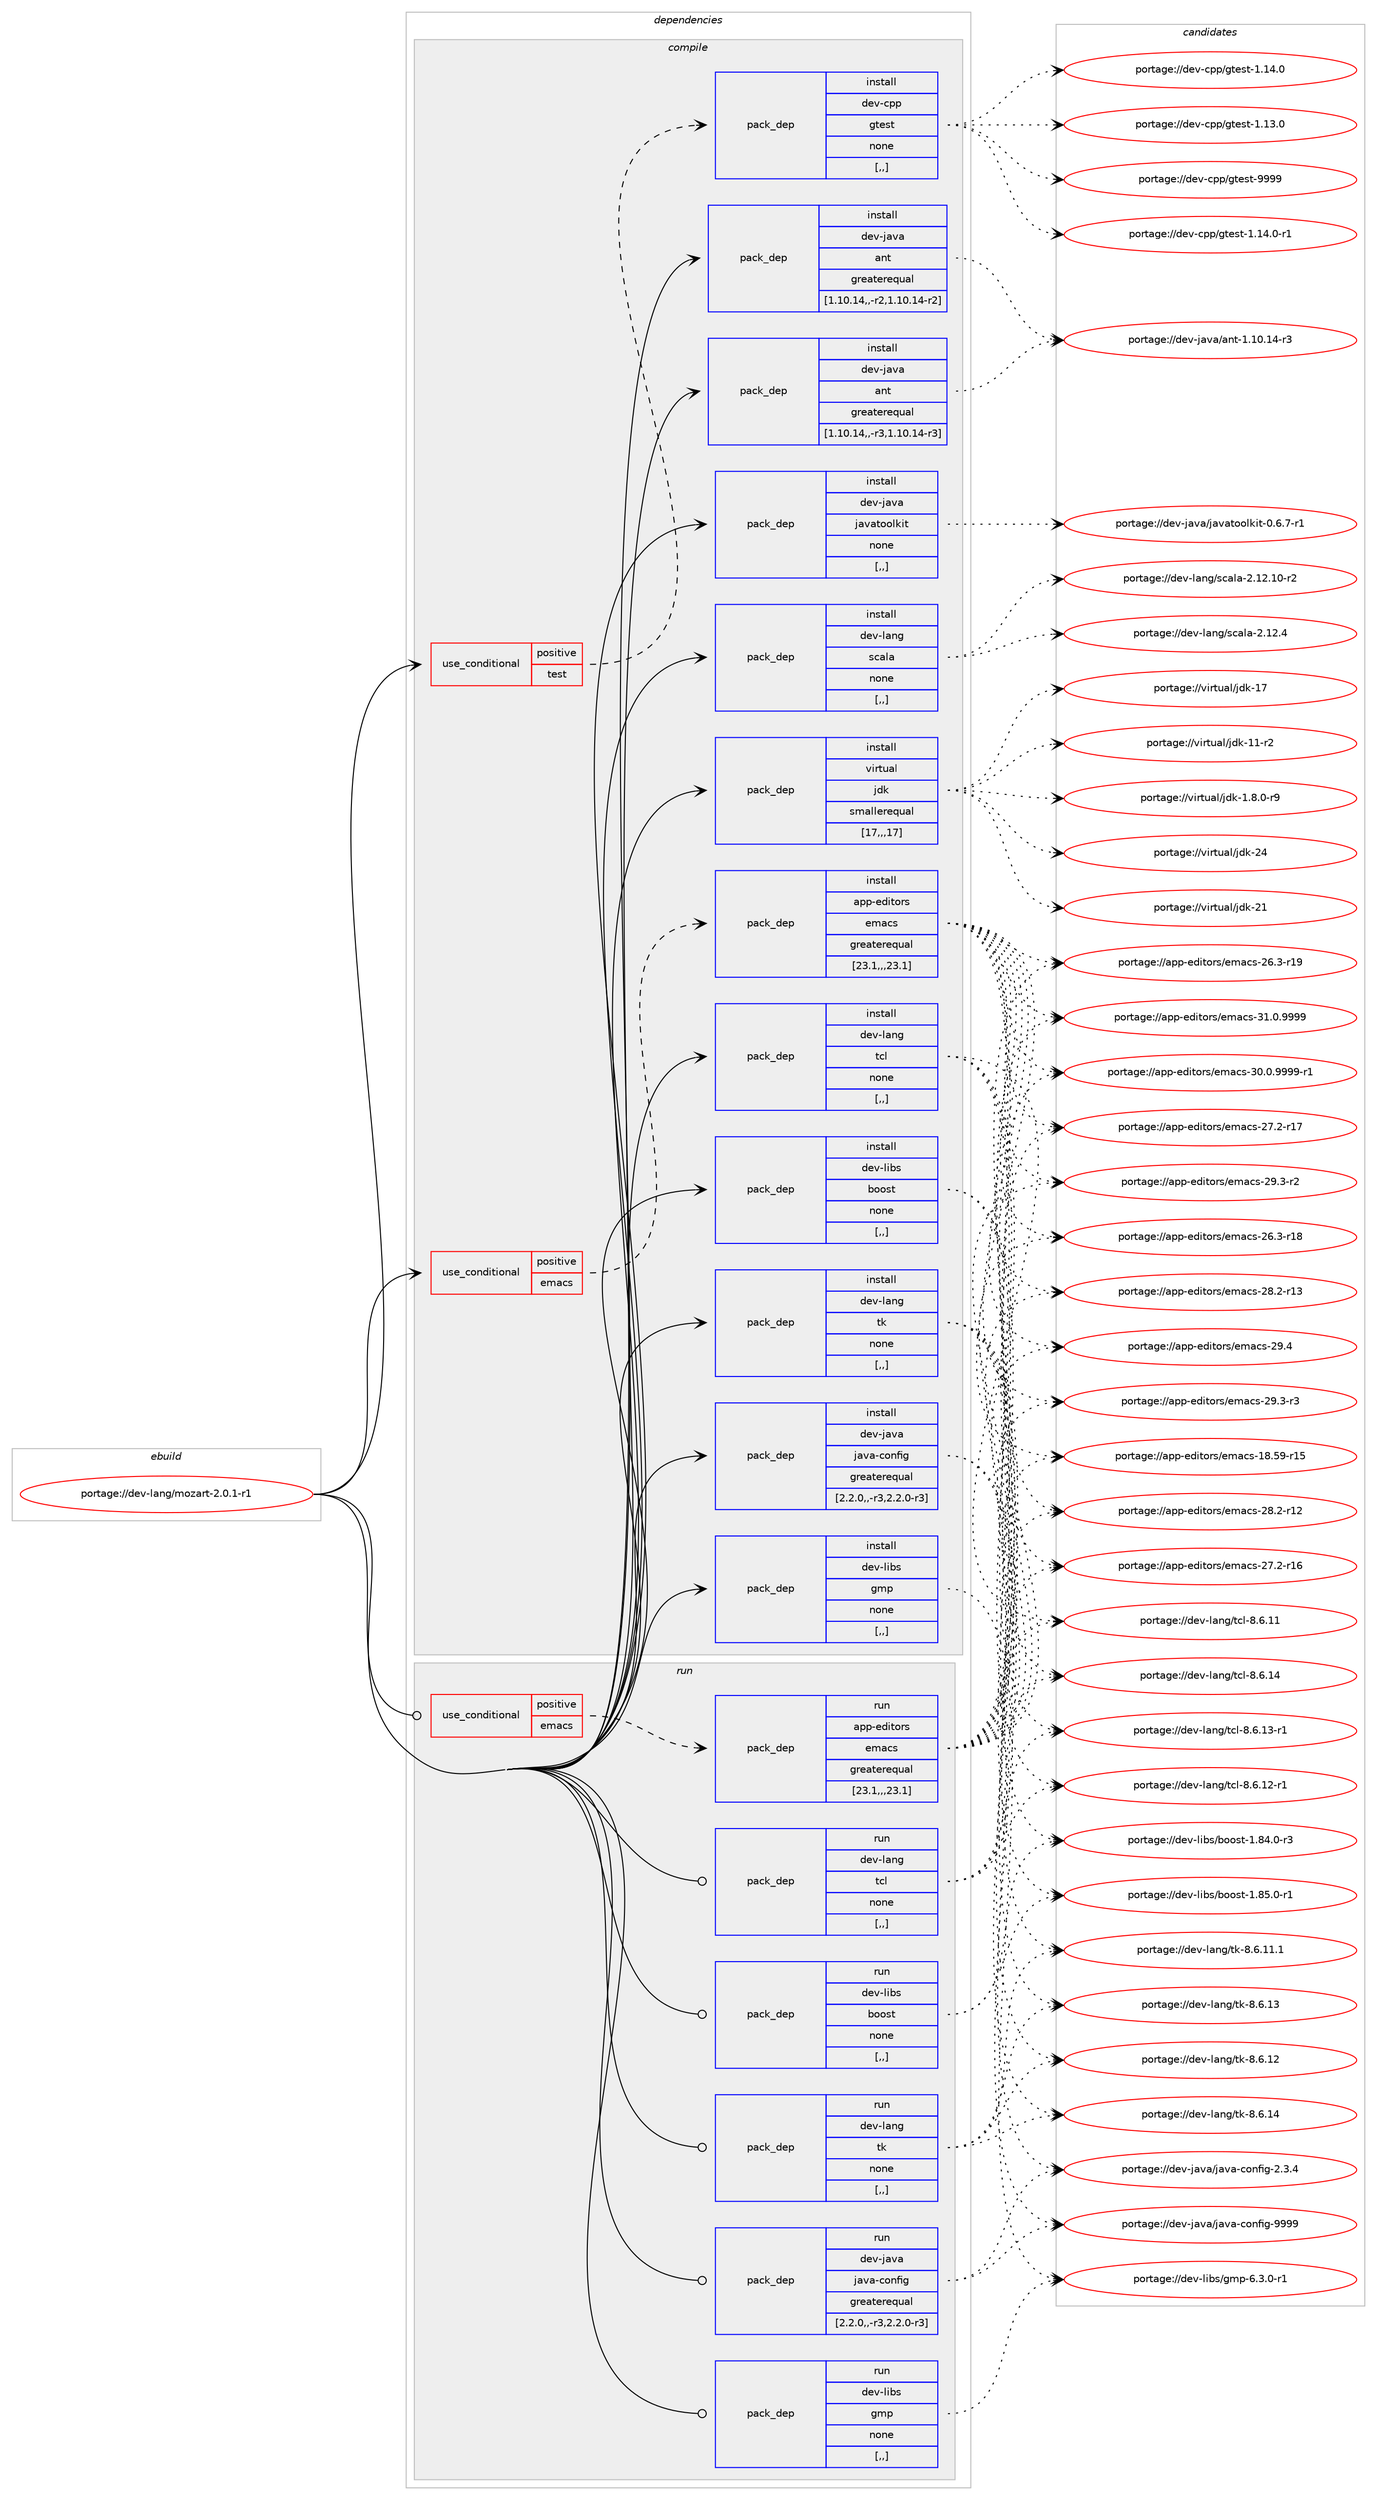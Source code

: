 digraph prolog {

# *************
# Graph options
# *************

newrank=true;
concentrate=true;
compound=true;
graph [rankdir=LR,fontname=Helvetica,fontsize=10,ranksep=1.5];#, ranksep=2.5, nodesep=0.2];
edge  [arrowhead=vee];
node  [fontname=Helvetica,fontsize=10];

# **********
# The ebuild
# **********

subgraph cluster_leftcol {
color=gray;
label=<<i>ebuild</i>>;
id [label="portage://dev-lang/mozart-2.0.1-r1", color=red, width=4, href="../dev-lang/mozart-2.0.1-r1.svg"];
}

# ****************
# The dependencies
# ****************

subgraph cluster_midcol {
color=gray;
label=<<i>dependencies</i>>;
subgraph cluster_compile {
fillcolor="#eeeeee";
style=filled;
label=<<i>compile</i>>;
subgraph cond23141 {
dependency100065 [label=<<TABLE BORDER="0" CELLBORDER="1" CELLSPACING="0" CELLPADDING="4"><TR><TD ROWSPAN="3" CELLPADDING="10">use_conditional</TD></TR><TR><TD>positive</TD></TR><TR><TD>emacs</TD></TR></TABLE>>, shape=none, color=red];
subgraph pack75853 {
dependency100066 [label=<<TABLE BORDER="0" CELLBORDER="1" CELLSPACING="0" CELLPADDING="4" WIDTH="220"><TR><TD ROWSPAN="6" CELLPADDING="30">pack_dep</TD></TR><TR><TD WIDTH="110">install</TD></TR><TR><TD>app-editors</TD></TR><TR><TD>emacs</TD></TR><TR><TD>greaterequal</TD></TR><TR><TD>[23.1,,,23.1]</TD></TR></TABLE>>, shape=none, color=blue];
}
dependency100065:e -> dependency100066:w [weight=20,style="dashed",arrowhead="vee"];
}
id:e -> dependency100065:w [weight=20,style="solid",arrowhead="vee"];
subgraph cond23142 {
dependency100067 [label=<<TABLE BORDER="0" CELLBORDER="1" CELLSPACING="0" CELLPADDING="4"><TR><TD ROWSPAN="3" CELLPADDING="10">use_conditional</TD></TR><TR><TD>positive</TD></TR><TR><TD>test</TD></TR></TABLE>>, shape=none, color=red];
subgraph pack75854 {
dependency100068 [label=<<TABLE BORDER="0" CELLBORDER="1" CELLSPACING="0" CELLPADDING="4" WIDTH="220"><TR><TD ROWSPAN="6" CELLPADDING="30">pack_dep</TD></TR><TR><TD WIDTH="110">install</TD></TR><TR><TD>dev-cpp</TD></TR><TR><TD>gtest</TD></TR><TR><TD>none</TD></TR><TR><TD>[,,]</TD></TR></TABLE>>, shape=none, color=blue];
}
dependency100067:e -> dependency100068:w [weight=20,style="dashed",arrowhead="vee"];
}
id:e -> dependency100067:w [weight=20,style="solid",arrowhead="vee"];
subgraph pack75855 {
dependency100069 [label=<<TABLE BORDER="0" CELLBORDER="1" CELLSPACING="0" CELLPADDING="4" WIDTH="220"><TR><TD ROWSPAN="6" CELLPADDING="30">pack_dep</TD></TR><TR><TD WIDTH="110">install</TD></TR><TR><TD>dev-java</TD></TR><TR><TD>ant</TD></TR><TR><TD>greaterequal</TD></TR><TR><TD>[1.10.14,,-r2,1.10.14-r2]</TD></TR></TABLE>>, shape=none, color=blue];
}
id:e -> dependency100069:w [weight=20,style="solid",arrowhead="vee"];
subgraph pack75856 {
dependency100070 [label=<<TABLE BORDER="0" CELLBORDER="1" CELLSPACING="0" CELLPADDING="4" WIDTH="220"><TR><TD ROWSPAN="6" CELLPADDING="30">pack_dep</TD></TR><TR><TD WIDTH="110">install</TD></TR><TR><TD>dev-java</TD></TR><TR><TD>ant</TD></TR><TR><TD>greaterequal</TD></TR><TR><TD>[1.10.14,,-r3,1.10.14-r3]</TD></TR></TABLE>>, shape=none, color=blue];
}
id:e -> dependency100070:w [weight=20,style="solid",arrowhead="vee"];
subgraph pack75857 {
dependency100071 [label=<<TABLE BORDER="0" CELLBORDER="1" CELLSPACING="0" CELLPADDING="4" WIDTH="220"><TR><TD ROWSPAN="6" CELLPADDING="30">pack_dep</TD></TR><TR><TD WIDTH="110">install</TD></TR><TR><TD>dev-java</TD></TR><TR><TD>java-config</TD></TR><TR><TD>greaterequal</TD></TR><TR><TD>[2.2.0,,-r3,2.2.0-r3]</TD></TR></TABLE>>, shape=none, color=blue];
}
id:e -> dependency100071:w [weight=20,style="solid",arrowhead="vee"];
subgraph pack75858 {
dependency100072 [label=<<TABLE BORDER="0" CELLBORDER="1" CELLSPACING="0" CELLPADDING="4" WIDTH="220"><TR><TD ROWSPAN="6" CELLPADDING="30">pack_dep</TD></TR><TR><TD WIDTH="110">install</TD></TR><TR><TD>dev-java</TD></TR><TR><TD>javatoolkit</TD></TR><TR><TD>none</TD></TR><TR><TD>[,,]</TD></TR></TABLE>>, shape=none, color=blue];
}
id:e -> dependency100072:w [weight=20,style="solid",arrowhead="vee"];
subgraph pack75859 {
dependency100073 [label=<<TABLE BORDER="0" CELLBORDER="1" CELLSPACING="0" CELLPADDING="4" WIDTH="220"><TR><TD ROWSPAN="6" CELLPADDING="30">pack_dep</TD></TR><TR><TD WIDTH="110">install</TD></TR><TR><TD>dev-lang</TD></TR><TR><TD>scala</TD></TR><TR><TD>none</TD></TR><TR><TD>[,,]</TD></TR></TABLE>>, shape=none, color=blue];
}
id:e -> dependency100073:w [weight=20,style="solid",arrowhead="vee"];
subgraph pack75860 {
dependency100074 [label=<<TABLE BORDER="0" CELLBORDER="1" CELLSPACING="0" CELLPADDING="4" WIDTH="220"><TR><TD ROWSPAN="6" CELLPADDING="30">pack_dep</TD></TR><TR><TD WIDTH="110">install</TD></TR><TR><TD>dev-lang</TD></TR><TR><TD>tcl</TD></TR><TR><TD>none</TD></TR><TR><TD>[,,]</TD></TR></TABLE>>, shape=none, color=blue];
}
id:e -> dependency100074:w [weight=20,style="solid",arrowhead="vee"];
subgraph pack75861 {
dependency100075 [label=<<TABLE BORDER="0" CELLBORDER="1" CELLSPACING="0" CELLPADDING="4" WIDTH="220"><TR><TD ROWSPAN="6" CELLPADDING="30">pack_dep</TD></TR><TR><TD WIDTH="110">install</TD></TR><TR><TD>dev-lang</TD></TR><TR><TD>tk</TD></TR><TR><TD>none</TD></TR><TR><TD>[,,]</TD></TR></TABLE>>, shape=none, color=blue];
}
id:e -> dependency100075:w [weight=20,style="solid",arrowhead="vee"];
subgraph pack75862 {
dependency100076 [label=<<TABLE BORDER="0" CELLBORDER="1" CELLSPACING="0" CELLPADDING="4" WIDTH="220"><TR><TD ROWSPAN="6" CELLPADDING="30">pack_dep</TD></TR><TR><TD WIDTH="110">install</TD></TR><TR><TD>dev-libs</TD></TR><TR><TD>boost</TD></TR><TR><TD>none</TD></TR><TR><TD>[,,]</TD></TR></TABLE>>, shape=none, color=blue];
}
id:e -> dependency100076:w [weight=20,style="solid",arrowhead="vee"];
subgraph pack75863 {
dependency100077 [label=<<TABLE BORDER="0" CELLBORDER="1" CELLSPACING="0" CELLPADDING="4" WIDTH="220"><TR><TD ROWSPAN="6" CELLPADDING="30">pack_dep</TD></TR><TR><TD WIDTH="110">install</TD></TR><TR><TD>dev-libs</TD></TR><TR><TD>gmp</TD></TR><TR><TD>none</TD></TR><TR><TD>[,,]</TD></TR></TABLE>>, shape=none, color=blue];
}
id:e -> dependency100077:w [weight=20,style="solid",arrowhead="vee"];
subgraph pack75864 {
dependency100078 [label=<<TABLE BORDER="0" CELLBORDER="1" CELLSPACING="0" CELLPADDING="4" WIDTH="220"><TR><TD ROWSPAN="6" CELLPADDING="30">pack_dep</TD></TR><TR><TD WIDTH="110">install</TD></TR><TR><TD>virtual</TD></TR><TR><TD>jdk</TD></TR><TR><TD>smallerequal</TD></TR><TR><TD>[17,,,17]</TD></TR></TABLE>>, shape=none, color=blue];
}
id:e -> dependency100078:w [weight=20,style="solid",arrowhead="vee"];
}
subgraph cluster_compileandrun {
fillcolor="#eeeeee";
style=filled;
label=<<i>compile and run</i>>;
}
subgraph cluster_run {
fillcolor="#eeeeee";
style=filled;
label=<<i>run</i>>;
subgraph cond23143 {
dependency100079 [label=<<TABLE BORDER="0" CELLBORDER="1" CELLSPACING="0" CELLPADDING="4"><TR><TD ROWSPAN="3" CELLPADDING="10">use_conditional</TD></TR><TR><TD>positive</TD></TR><TR><TD>emacs</TD></TR></TABLE>>, shape=none, color=red];
subgraph pack75865 {
dependency100080 [label=<<TABLE BORDER="0" CELLBORDER="1" CELLSPACING="0" CELLPADDING="4" WIDTH="220"><TR><TD ROWSPAN="6" CELLPADDING="30">pack_dep</TD></TR><TR><TD WIDTH="110">run</TD></TR><TR><TD>app-editors</TD></TR><TR><TD>emacs</TD></TR><TR><TD>greaterequal</TD></TR><TR><TD>[23.1,,,23.1]</TD></TR></TABLE>>, shape=none, color=blue];
}
dependency100079:e -> dependency100080:w [weight=20,style="dashed",arrowhead="vee"];
}
id:e -> dependency100079:w [weight=20,style="solid",arrowhead="odot"];
subgraph pack75866 {
dependency100081 [label=<<TABLE BORDER="0" CELLBORDER="1" CELLSPACING="0" CELLPADDING="4" WIDTH="220"><TR><TD ROWSPAN="6" CELLPADDING="30">pack_dep</TD></TR><TR><TD WIDTH="110">run</TD></TR><TR><TD>dev-java</TD></TR><TR><TD>java-config</TD></TR><TR><TD>greaterequal</TD></TR><TR><TD>[2.2.0,,-r3,2.2.0-r3]</TD></TR></TABLE>>, shape=none, color=blue];
}
id:e -> dependency100081:w [weight=20,style="solid",arrowhead="odot"];
subgraph pack75867 {
dependency100082 [label=<<TABLE BORDER="0" CELLBORDER="1" CELLSPACING="0" CELLPADDING="4" WIDTH="220"><TR><TD ROWSPAN="6" CELLPADDING="30">pack_dep</TD></TR><TR><TD WIDTH="110">run</TD></TR><TR><TD>dev-lang</TD></TR><TR><TD>tcl</TD></TR><TR><TD>none</TD></TR><TR><TD>[,,]</TD></TR></TABLE>>, shape=none, color=blue];
}
id:e -> dependency100082:w [weight=20,style="solid",arrowhead="odot"];
subgraph pack75868 {
dependency100083 [label=<<TABLE BORDER="0" CELLBORDER="1" CELLSPACING="0" CELLPADDING="4" WIDTH="220"><TR><TD ROWSPAN="6" CELLPADDING="30">pack_dep</TD></TR><TR><TD WIDTH="110">run</TD></TR><TR><TD>dev-lang</TD></TR><TR><TD>tk</TD></TR><TR><TD>none</TD></TR><TR><TD>[,,]</TD></TR></TABLE>>, shape=none, color=blue];
}
id:e -> dependency100083:w [weight=20,style="solid",arrowhead="odot"];
subgraph pack75869 {
dependency100084 [label=<<TABLE BORDER="0" CELLBORDER="1" CELLSPACING="0" CELLPADDING="4" WIDTH="220"><TR><TD ROWSPAN="6" CELLPADDING="30">pack_dep</TD></TR><TR><TD WIDTH="110">run</TD></TR><TR><TD>dev-libs</TD></TR><TR><TD>boost</TD></TR><TR><TD>none</TD></TR><TR><TD>[,,]</TD></TR></TABLE>>, shape=none, color=blue];
}
id:e -> dependency100084:w [weight=20,style="solid",arrowhead="odot"];
subgraph pack75870 {
dependency100085 [label=<<TABLE BORDER="0" CELLBORDER="1" CELLSPACING="0" CELLPADDING="4" WIDTH="220"><TR><TD ROWSPAN="6" CELLPADDING="30">pack_dep</TD></TR><TR><TD WIDTH="110">run</TD></TR><TR><TD>dev-libs</TD></TR><TR><TD>gmp</TD></TR><TR><TD>none</TD></TR><TR><TD>[,,]</TD></TR></TABLE>>, shape=none, color=blue];
}
id:e -> dependency100085:w [weight=20,style="solid",arrowhead="odot"];
}
}

# **************
# The candidates
# **************

subgraph cluster_choices {
rank=same;
color=gray;
label=<<i>candidates</i>>;

subgraph choice75853 {
color=black;
nodesep=1;
choice971121124510110010511611111411547101109979911545514946484657575757 [label="portage://app-editors/emacs-31.0.9999", color=red, width=4,href="../app-editors/emacs-31.0.9999.svg"];
choice9711211245101100105116111114115471011099799115455148464846575757574511449 [label="portage://app-editors/emacs-30.0.9999-r1", color=red, width=4,href="../app-editors/emacs-30.0.9999-r1.svg"];
choice97112112451011001051161111141154710110997991154550574652 [label="portage://app-editors/emacs-29.4", color=red, width=4,href="../app-editors/emacs-29.4.svg"];
choice971121124510110010511611111411547101109979911545505746514511451 [label="portage://app-editors/emacs-29.3-r3", color=red, width=4,href="../app-editors/emacs-29.3-r3.svg"];
choice971121124510110010511611111411547101109979911545505746514511450 [label="portage://app-editors/emacs-29.3-r2", color=red, width=4,href="../app-editors/emacs-29.3-r2.svg"];
choice97112112451011001051161111141154710110997991154550564650451144951 [label="portage://app-editors/emacs-28.2-r13", color=red, width=4,href="../app-editors/emacs-28.2-r13.svg"];
choice97112112451011001051161111141154710110997991154550564650451144950 [label="portage://app-editors/emacs-28.2-r12", color=red, width=4,href="../app-editors/emacs-28.2-r12.svg"];
choice97112112451011001051161111141154710110997991154550554650451144955 [label="portage://app-editors/emacs-27.2-r17", color=red, width=4,href="../app-editors/emacs-27.2-r17.svg"];
choice97112112451011001051161111141154710110997991154550554650451144954 [label="portage://app-editors/emacs-27.2-r16", color=red, width=4,href="../app-editors/emacs-27.2-r16.svg"];
choice97112112451011001051161111141154710110997991154550544651451144957 [label="portage://app-editors/emacs-26.3-r19", color=red, width=4,href="../app-editors/emacs-26.3-r19.svg"];
choice97112112451011001051161111141154710110997991154550544651451144956 [label="portage://app-editors/emacs-26.3-r18", color=red, width=4,href="../app-editors/emacs-26.3-r18.svg"];
choice9711211245101100105116111114115471011099799115454956465357451144953 [label="portage://app-editors/emacs-18.59-r15", color=red, width=4,href="../app-editors/emacs-18.59-r15.svg"];
dependency100066:e -> choice971121124510110010511611111411547101109979911545514946484657575757:w [style=dotted,weight="100"];
dependency100066:e -> choice9711211245101100105116111114115471011099799115455148464846575757574511449:w [style=dotted,weight="100"];
dependency100066:e -> choice97112112451011001051161111141154710110997991154550574652:w [style=dotted,weight="100"];
dependency100066:e -> choice971121124510110010511611111411547101109979911545505746514511451:w [style=dotted,weight="100"];
dependency100066:e -> choice971121124510110010511611111411547101109979911545505746514511450:w [style=dotted,weight="100"];
dependency100066:e -> choice97112112451011001051161111141154710110997991154550564650451144951:w [style=dotted,weight="100"];
dependency100066:e -> choice97112112451011001051161111141154710110997991154550564650451144950:w [style=dotted,weight="100"];
dependency100066:e -> choice97112112451011001051161111141154710110997991154550554650451144955:w [style=dotted,weight="100"];
dependency100066:e -> choice97112112451011001051161111141154710110997991154550554650451144954:w [style=dotted,weight="100"];
dependency100066:e -> choice97112112451011001051161111141154710110997991154550544651451144957:w [style=dotted,weight="100"];
dependency100066:e -> choice97112112451011001051161111141154710110997991154550544651451144956:w [style=dotted,weight="100"];
dependency100066:e -> choice9711211245101100105116111114115471011099799115454956465357451144953:w [style=dotted,weight="100"];
}
subgraph choice75854 {
color=black;
nodesep=1;
choice1001011184599112112471031161011151164557575757 [label="portage://dev-cpp/gtest-9999", color=red, width=4,href="../dev-cpp/gtest-9999.svg"];
choice100101118459911211247103116101115116454946495246484511449 [label="portage://dev-cpp/gtest-1.14.0-r1", color=red, width=4,href="../dev-cpp/gtest-1.14.0-r1.svg"];
choice10010111845991121124710311610111511645494649524648 [label="portage://dev-cpp/gtest-1.14.0", color=red, width=4,href="../dev-cpp/gtest-1.14.0.svg"];
choice10010111845991121124710311610111511645494649514648 [label="portage://dev-cpp/gtest-1.13.0", color=red, width=4,href="../dev-cpp/gtest-1.13.0.svg"];
dependency100068:e -> choice1001011184599112112471031161011151164557575757:w [style=dotted,weight="100"];
dependency100068:e -> choice100101118459911211247103116101115116454946495246484511449:w [style=dotted,weight="100"];
dependency100068:e -> choice10010111845991121124710311610111511645494649524648:w [style=dotted,weight="100"];
dependency100068:e -> choice10010111845991121124710311610111511645494649514648:w [style=dotted,weight="100"];
}
subgraph choice75855 {
color=black;
nodesep=1;
choice100101118451069711897479711011645494649484649524511451 [label="portage://dev-java/ant-1.10.14-r3", color=red, width=4,href="../dev-java/ant-1.10.14-r3.svg"];
dependency100069:e -> choice100101118451069711897479711011645494649484649524511451:w [style=dotted,weight="100"];
}
subgraph choice75856 {
color=black;
nodesep=1;
choice100101118451069711897479711011645494649484649524511451 [label="portage://dev-java/ant-1.10.14-r3", color=red, width=4,href="../dev-java/ant-1.10.14-r3.svg"];
dependency100070:e -> choice100101118451069711897479711011645494649484649524511451:w [style=dotted,weight="100"];
}
subgraph choice75857 {
color=black;
nodesep=1;
choice10010111845106971189747106971189745991111101021051034557575757 [label="portage://dev-java/java-config-9999", color=red, width=4,href="../dev-java/java-config-9999.svg"];
choice1001011184510697118974710697118974599111110102105103455046514652 [label="portage://dev-java/java-config-2.3.4", color=red, width=4,href="../dev-java/java-config-2.3.4.svg"];
dependency100071:e -> choice10010111845106971189747106971189745991111101021051034557575757:w [style=dotted,weight="100"];
dependency100071:e -> choice1001011184510697118974710697118974599111110102105103455046514652:w [style=dotted,weight="100"];
}
subgraph choice75858 {
color=black;
nodesep=1;
choice1001011184510697118974710697118971161111111081071051164548465446554511449 [label="portage://dev-java/javatoolkit-0.6.7-r1", color=red, width=4,href="../dev-java/javatoolkit-0.6.7-r1.svg"];
dependency100072:e -> choice1001011184510697118974710697118971161111111081071051164548465446554511449:w [style=dotted,weight="100"];
}
subgraph choice75859 {
color=black;
nodesep=1;
choice10010111845108971101034711599971089745504649504649484511450 [label="portage://dev-lang/scala-2.12.10-r2", color=red, width=4,href="../dev-lang/scala-2.12.10-r2.svg"];
choice10010111845108971101034711599971089745504649504652 [label="portage://dev-lang/scala-2.12.4", color=red, width=4,href="../dev-lang/scala-2.12.4.svg"];
dependency100073:e -> choice10010111845108971101034711599971089745504649504649484511450:w [style=dotted,weight="100"];
dependency100073:e -> choice10010111845108971101034711599971089745504649504652:w [style=dotted,weight="100"];
}
subgraph choice75860 {
color=black;
nodesep=1;
choice1001011184510897110103471169910845564654464952 [label="portage://dev-lang/tcl-8.6.14", color=red, width=4,href="../dev-lang/tcl-8.6.14.svg"];
choice10010111845108971101034711699108455646544649514511449 [label="portage://dev-lang/tcl-8.6.13-r1", color=red, width=4,href="../dev-lang/tcl-8.6.13-r1.svg"];
choice10010111845108971101034711699108455646544649504511449 [label="portage://dev-lang/tcl-8.6.12-r1", color=red, width=4,href="../dev-lang/tcl-8.6.12-r1.svg"];
choice1001011184510897110103471169910845564654464949 [label="portage://dev-lang/tcl-8.6.11", color=red, width=4,href="../dev-lang/tcl-8.6.11.svg"];
dependency100074:e -> choice1001011184510897110103471169910845564654464952:w [style=dotted,weight="100"];
dependency100074:e -> choice10010111845108971101034711699108455646544649514511449:w [style=dotted,weight="100"];
dependency100074:e -> choice10010111845108971101034711699108455646544649504511449:w [style=dotted,weight="100"];
dependency100074:e -> choice1001011184510897110103471169910845564654464949:w [style=dotted,weight="100"];
}
subgraph choice75861 {
color=black;
nodesep=1;
choice10010111845108971101034711610745564654464952 [label="portage://dev-lang/tk-8.6.14", color=red, width=4,href="../dev-lang/tk-8.6.14.svg"];
choice10010111845108971101034711610745564654464951 [label="portage://dev-lang/tk-8.6.13", color=red, width=4,href="../dev-lang/tk-8.6.13.svg"];
choice10010111845108971101034711610745564654464950 [label="portage://dev-lang/tk-8.6.12", color=red, width=4,href="../dev-lang/tk-8.6.12.svg"];
choice100101118451089711010347116107455646544649494649 [label="portage://dev-lang/tk-8.6.11.1", color=red, width=4,href="../dev-lang/tk-8.6.11.1.svg"];
dependency100075:e -> choice10010111845108971101034711610745564654464952:w [style=dotted,weight="100"];
dependency100075:e -> choice10010111845108971101034711610745564654464951:w [style=dotted,weight="100"];
dependency100075:e -> choice10010111845108971101034711610745564654464950:w [style=dotted,weight="100"];
dependency100075:e -> choice100101118451089711010347116107455646544649494649:w [style=dotted,weight="100"];
}
subgraph choice75862 {
color=black;
nodesep=1;
choice10010111845108105981154798111111115116454946565346484511449 [label="portage://dev-libs/boost-1.85.0-r1", color=red, width=4,href="../dev-libs/boost-1.85.0-r1.svg"];
choice10010111845108105981154798111111115116454946565246484511451 [label="portage://dev-libs/boost-1.84.0-r3", color=red, width=4,href="../dev-libs/boost-1.84.0-r3.svg"];
dependency100076:e -> choice10010111845108105981154798111111115116454946565346484511449:w [style=dotted,weight="100"];
dependency100076:e -> choice10010111845108105981154798111111115116454946565246484511451:w [style=dotted,weight="100"];
}
subgraph choice75863 {
color=black;
nodesep=1;
choice1001011184510810598115471031091124554465146484511449 [label="portage://dev-libs/gmp-6.3.0-r1", color=red, width=4,href="../dev-libs/gmp-6.3.0-r1.svg"];
dependency100077:e -> choice1001011184510810598115471031091124554465146484511449:w [style=dotted,weight="100"];
}
subgraph choice75864 {
color=black;
nodesep=1;
choice1181051141161179710847106100107455052 [label="portage://virtual/jdk-24", color=red, width=4,href="../virtual/jdk-24.svg"];
choice1181051141161179710847106100107455049 [label="portage://virtual/jdk-21", color=red, width=4,href="../virtual/jdk-21.svg"];
choice1181051141161179710847106100107454955 [label="portage://virtual/jdk-17", color=red, width=4,href="../virtual/jdk-17.svg"];
choice11810511411611797108471061001074549494511450 [label="portage://virtual/jdk-11-r2", color=red, width=4,href="../virtual/jdk-11-r2.svg"];
choice11810511411611797108471061001074549465646484511457 [label="portage://virtual/jdk-1.8.0-r9", color=red, width=4,href="../virtual/jdk-1.8.0-r9.svg"];
dependency100078:e -> choice1181051141161179710847106100107455052:w [style=dotted,weight="100"];
dependency100078:e -> choice1181051141161179710847106100107455049:w [style=dotted,weight="100"];
dependency100078:e -> choice1181051141161179710847106100107454955:w [style=dotted,weight="100"];
dependency100078:e -> choice11810511411611797108471061001074549494511450:w [style=dotted,weight="100"];
dependency100078:e -> choice11810511411611797108471061001074549465646484511457:w [style=dotted,weight="100"];
}
subgraph choice75865 {
color=black;
nodesep=1;
choice971121124510110010511611111411547101109979911545514946484657575757 [label="portage://app-editors/emacs-31.0.9999", color=red, width=4,href="../app-editors/emacs-31.0.9999.svg"];
choice9711211245101100105116111114115471011099799115455148464846575757574511449 [label="portage://app-editors/emacs-30.0.9999-r1", color=red, width=4,href="../app-editors/emacs-30.0.9999-r1.svg"];
choice97112112451011001051161111141154710110997991154550574652 [label="portage://app-editors/emacs-29.4", color=red, width=4,href="../app-editors/emacs-29.4.svg"];
choice971121124510110010511611111411547101109979911545505746514511451 [label="portage://app-editors/emacs-29.3-r3", color=red, width=4,href="../app-editors/emacs-29.3-r3.svg"];
choice971121124510110010511611111411547101109979911545505746514511450 [label="portage://app-editors/emacs-29.3-r2", color=red, width=4,href="../app-editors/emacs-29.3-r2.svg"];
choice97112112451011001051161111141154710110997991154550564650451144951 [label="portage://app-editors/emacs-28.2-r13", color=red, width=4,href="../app-editors/emacs-28.2-r13.svg"];
choice97112112451011001051161111141154710110997991154550564650451144950 [label="portage://app-editors/emacs-28.2-r12", color=red, width=4,href="../app-editors/emacs-28.2-r12.svg"];
choice97112112451011001051161111141154710110997991154550554650451144955 [label="portage://app-editors/emacs-27.2-r17", color=red, width=4,href="../app-editors/emacs-27.2-r17.svg"];
choice97112112451011001051161111141154710110997991154550554650451144954 [label="portage://app-editors/emacs-27.2-r16", color=red, width=4,href="../app-editors/emacs-27.2-r16.svg"];
choice97112112451011001051161111141154710110997991154550544651451144957 [label="portage://app-editors/emacs-26.3-r19", color=red, width=4,href="../app-editors/emacs-26.3-r19.svg"];
choice97112112451011001051161111141154710110997991154550544651451144956 [label="portage://app-editors/emacs-26.3-r18", color=red, width=4,href="../app-editors/emacs-26.3-r18.svg"];
choice9711211245101100105116111114115471011099799115454956465357451144953 [label="portage://app-editors/emacs-18.59-r15", color=red, width=4,href="../app-editors/emacs-18.59-r15.svg"];
dependency100080:e -> choice971121124510110010511611111411547101109979911545514946484657575757:w [style=dotted,weight="100"];
dependency100080:e -> choice9711211245101100105116111114115471011099799115455148464846575757574511449:w [style=dotted,weight="100"];
dependency100080:e -> choice97112112451011001051161111141154710110997991154550574652:w [style=dotted,weight="100"];
dependency100080:e -> choice971121124510110010511611111411547101109979911545505746514511451:w [style=dotted,weight="100"];
dependency100080:e -> choice971121124510110010511611111411547101109979911545505746514511450:w [style=dotted,weight="100"];
dependency100080:e -> choice97112112451011001051161111141154710110997991154550564650451144951:w [style=dotted,weight="100"];
dependency100080:e -> choice97112112451011001051161111141154710110997991154550564650451144950:w [style=dotted,weight="100"];
dependency100080:e -> choice97112112451011001051161111141154710110997991154550554650451144955:w [style=dotted,weight="100"];
dependency100080:e -> choice97112112451011001051161111141154710110997991154550554650451144954:w [style=dotted,weight="100"];
dependency100080:e -> choice97112112451011001051161111141154710110997991154550544651451144957:w [style=dotted,weight="100"];
dependency100080:e -> choice97112112451011001051161111141154710110997991154550544651451144956:w [style=dotted,weight="100"];
dependency100080:e -> choice9711211245101100105116111114115471011099799115454956465357451144953:w [style=dotted,weight="100"];
}
subgraph choice75866 {
color=black;
nodesep=1;
choice10010111845106971189747106971189745991111101021051034557575757 [label="portage://dev-java/java-config-9999", color=red, width=4,href="../dev-java/java-config-9999.svg"];
choice1001011184510697118974710697118974599111110102105103455046514652 [label="portage://dev-java/java-config-2.3.4", color=red, width=4,href="../dev-java/java-config-2.3.4.svg"];
dependency100081:e -> choice10010111845106971189747106971189745991111101021051034557575757:w [style=dotted,weight="100"];
dependency100081:e -> choice1001011184510697118974710697118974599111110102105103455046514652:w [style=dotted,weight="100"];
}
subgraph choice75867 {
color=black;
nodesep=1;
choice1001011184510897110103471169910845564654464952 [label="portage://dev-lang/tcl-8.6.14", color=red, width=4,href="../dev-lang/tcl-8.6.14.svg"];
choice10010111845108971101034711699108455646544649514511449 [label="portage://dev-lang/tcl-8.6.13-r1", color=red, width=4,href="../dev-lang/tcl-8.6.13-r1.svg"];
choice10010111845108971101034711699108455646544649504511449 [label="portage://dev-lang/tcl-8.6.12-r1", color=red, width=4,href="../dev-lang/tcl-8.6.12-r1.svg"];
choice1001011184510897110103471169910845564654464949 [label="portage://dev-lang/tcl-8.6.11", color=red, width=4,href="../dev-lang/tcl-8.6.11.svg"];
dependency100082:e -> choice1001011184510897110103471169910845564654464952:w [style=dotted,weight="100"];
dependency100082:e -> choice10010111845108971101034711699108455646544649514511449:w [style=dotted,weight="100"];
dependency100082:e -> choice10010111845108971101034711699108455646544649504511449:w [style=dotted,weight="100"];
dependency100082:e -> choice1001011184510897110103471169910845564654464949:w [style=dotted,weight="100"];
}
subgraph choice75868 {
color=black;
nodesep=1;
choice10010111845108971101034711610745564654464952 [label="portage://dev-lang/tk-8.6.14", color=red, width=4,href="../dev-lang/tk-8.6.14.svg"];
choice10010111845108971101034711610745564654464951 [label="portage://dev-lang/tk-8.6.13", color=red, width=4,href="../dev-lang/tk-8.6.13.svg"];
choice10010111845108971101034711610745564654464950 [label="portage://dev-lang/tk-8.6.12", color=red, width=4,href="../dev-lang/tk-8.6.12.svg"];
choice100101118451089711010347116107455646544649494649 [label="portage://dev-lang/tk-8.6.11.1", color=red, width=4,href="../dev-lang/tk-8.6.11.1.svg"];
dependency100083:e -> choice10010111845108971101034711610745564654464952:w [style=dotted,weight="100"];
dependency100083:e -> choice10010111845108971101034711610745564654464951:w [style=dotted,weight="100"];
dependency100083:e -> choice10010111845108971101034711610745564654464950:w [style=dotted,weight="100"];
dependency100083:e -> choice100101118451089711010347116107455646544649494649:w [style=dotted,weight="100"];
}
subgraph choice75869 {
color=black;
nodesep=1;
choice10010111845108105981154798111111115116454946565346484511449 [label="portage://dev-libs/boost-1.85.0-r1", color=red, width=4,href="../dev-libs/boost-1.85.0-r1.svg"];
choice10010111845108105981154798111111115116454946565246484511451 [label="portage://dev-libs/boost-1.84.0-r3", color=red, width=4,href="../dev-libs/boost-1.84.0-r3.svg"];
dependency100084:e -> choice10010111845108105981154798111111115116454946565346484511449:w [style=dotted,weight="100"];
dependency100084:e -> choice10010111845108105981154798111111115116454946565246484511451:w [style=dotted,weight="100"];
}
subgraph choice75870 {
color=black;
nodesep=1;
choice1001011184510810598115471031091124554465146484511449 [label="portage://dev-libs/gmp-6.3.0-r1", color=red, width=4,href="../dev-libs/gmp-6.3.0-r1.svg"];
dependency100085:e -> choice1001011184510810598115471031091124554465146484511449:w [style=dotted,weight="100"];
}
}

}
